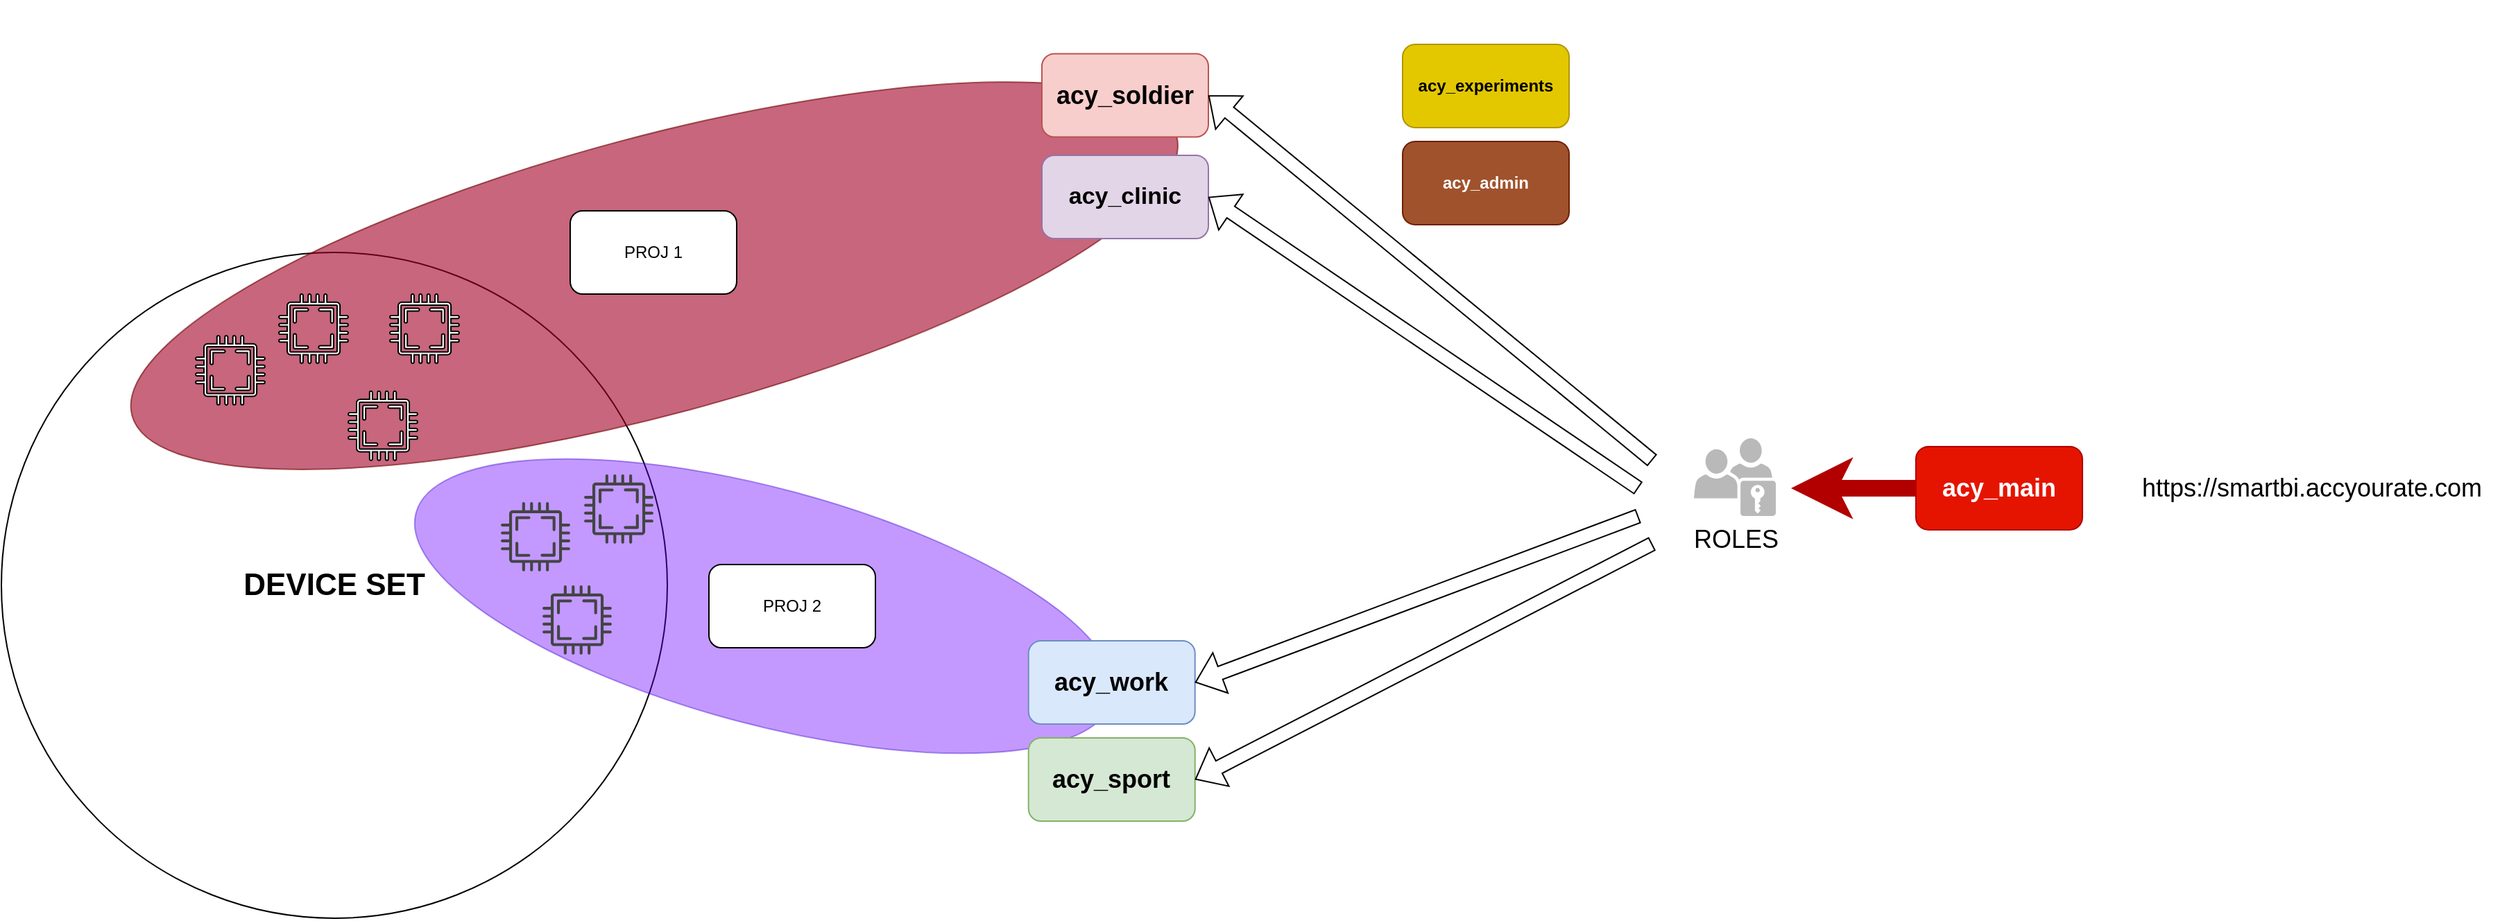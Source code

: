 <mxfile version="20.8.10" type="github">
  <diagram name="Pagina-1" id="U1nbY8wSfZqs5nlGonqW">
    <mxGraphModel dx="2901" dy="1148" grid="1" gridSize="10" guides="1" tooltips="1" connect="1" arrows="1" fold="1" page="1" pageScale="1" pageWidth="827" pageHeight="1169" math="0" shadow="0">
      <root>
        <mxCell id="0" />
        <mxCell id="1" parent="0" />
        <mxCell id="8ekp9atwejZzw8iufc5K-8" value="DEVICE SET" style="ellipse;whiteSpace=wrap;html=1;aspect=fixed;fontSize=22;fontStyle=1" vertex="1" parent="1">
          <mxGeometry x="-250" y="400" width="480" height="480" as="geometry" />
        </mxCell>
        <mxCell id="8ekp9atwejZzw8iufc5K-19" value="" style="ellipse;whiteSpace=wrap;html=1;fontSize=22;fillColor=#6a00ff;rotation=15;fontColor=#ffffff;strokeColor=#3700CC;opacity=40;" vertex="1" parent="1">
          <mxGeometry x="40" y="570" width="520" height="170" as="geometry" />
        </mxCell>
        <mxCell id="8ekp9atwejZzw8iufc5K-18" value="" style="ellipse;whiteSpace=wrap;html=1;rotation=-15;fillColor=#a20025;strokeColor=#6F0000;fontColor=#ffffff;opacity=60;" vertex="1" parent="1">
          <mxGeometry x="-169.1" y="316.78" width="779.46" height="200" as="geometry" />
        </mxCell>
        <mxCell id="8ekp9atwejZzw8iufc5K-1" value="acy_experiments" style="rounded=1;whiteSpace=wrap;html=1;fontStyle=1;fillColor=#e3c800;fontColor=#000000;strokeColor=#B09500;" vertex="1" parent="1">
          <mxGeometry x="760" y="250" width="120" height="60" as="geometry" />
        </mxCell>
        <mxCell id="8ekp9atwejZzw8iufc5K-2" value="acy_admin" style="rounded=1;whiteSpace=wrap;html=1;fontStyle=1;fillColor=#a0522d;fontColor=#ffffff;strokeColor=#6D1F00;" vertex="1" parent="1">
          <mxGeometry x="760" y="320" width="120" height="60" as="geometry" />
        </mxCell>
        <mxCell id="8ekp9atwejZzw8iufc5K-3" value="acy_sport" style="rounded=1;whiteSpace=wrap;html=1;fontStyle=1;fillColor=#d5e8d4;strokeColor=#82b366;fontSize=18;" vertex="1" parent="1">
          <mxGeometry x="490.36" y="750" width="120" height="60" as="geometry" />
        </mxCell>
        <mxCell id="8ekp9atwejZzw8iufc5K-4" value="acy_clinic" style="rounded=1;whiteSpace=wrap;html=1;fontStyle=1;fillColor=#e1d5e7;strokeColor=#9673a6;fontSize=17;" vertex="1" parent="1">
          <mxGeometry x="500" y="330" width="120" height="60" as="geometry" />
        </mxCell>
        <mxCell id="8ekp9atwejZzw8iufc5K-5" value="acy_soldier" style="rounded=1;whiteSpace=wrap;html=1;fontStyle=1;fillColor=#f8cecc;strokeColor=#b85450;fontSize=18;" vertex="1" parent="1">
          <mxGeometry x="500" y="256.78" width="120" height="60" as="geometry" />
        </mxCell>
        <mxCell id="8ekp9atwejZzw8iufc5K-6" value="acy_work" style="rounded=1;whiteSpace=wrap;html=1;fontStyle=1;fillColor=#dae8fc;strokeColor=#6c8ebf;fontSize=18;" vertex="1" parent="1">
          <mxGeometry x="490.36" y="680" width="120" height="60" as="geometry" />
        </mxCell>
        <mxCell id="8ekp9atwejZzw8iufc5K-9" value="" style="sketch=0;pointerEvents=1;shadow=0;dashed=0;html=1;aspect=fixed;labelPosition=center;verticalLabelPosition=bottom;verticalAlign=top;align=center;outlineConnect=0;shape=mxgraph.vvd.cpu;" vertex="1" parent="1">
          <mxGeometry x="-50" y="430" width="50" height="50" as="geometry" />
        </mxCell>
        <mxCell id="8ekp9atwejZzw8iufc5K-10" value="" style="sketch=0;pointerEvents=1;shadow=0;dashed=0;html=1;aspect=fixed;labelPosition=center;verticalLabelPosition=bottom;verticalAlign=top;align=center;outlineConnect=0;shape=mxgraph.vvd.cpu;" vertex="1" parent="1">
          <mxGeometry x="-110" y="460" width="50" height="50" as="geometry" />
        </mxCell>
        <mxCell id="8ekp9atwejZzw8iufc5K-11" value="" style="sketch=0;pointerEvents=1;shadow=0;dashed=0;html=1;aspect=fixed;labelPosition=center;verticalLabelPosition=bottom;verticalAlign=top;align=center;outlineConnect=0;shape=mxgraph.vvd.cpu;" vertex="1" parent="1">
          <mxGeometry x="30" y="430" width="50" height="50" as="geometry" />
        </mxCell>
        <mxCell id="8ekp9atwejZzw8iufc5K-12" value="" style="sketch=0;pointerEvents=1;shadow=0;dashed=0;html=1;aspect=fixed;labelPosition=center;verticalLabelPosition=bottom;verticalAlign=top;align=center;outlineConnect=0;shape=mxgraph.vvd.cpu;" vertex="1" parent="1">
          <mxGeometry y="500" width="50" height="50" as="geometry" />
        </mxCell>
        <mxCell id="8ekp9atwejZzw8iufc5K-13" value="" style="sketch=0;pointerEvents=1;shadow=0;dashed=0;html=1;strokeColor=none;fillColor=#434445;aspect=fixed;labelPosition=center;verticalLabelPosition=bottom;verticalAlign=top;align=center;outlineConnect=0;shape=mxgraph.vvd.cpu;" vertex="1" parent="1">
          <mxGeometry x="170" y="560" width="50" height="50" as="geometry" />
        </mxCell>
        <mxCell id="8ekp9atwejZzw8iufc5K-14" value="" style="sketch=0;pointerEvents=1;shadow=0;dashed=0;html=1;strokeColor=none;fillColor=#434445;aspect=fixed;labelPosition=center;verticalLabelPosition=bottom;verticalAlign=top;align=center;outlineConnect=0;shape=mxgraph.vvd.cpu;" vertex="1" parent="1">
          <mxGeometry x="140" y="640" width="50" height="50" as="geometry" />
        </mxCell>
        <mxCell id="8ekp9atwejZzw8iufc5K-15" value="" style="sketch=0;pointerEvents=1;shadow=0;dashed=0;html=1;strokeColor=none;fillColor=#434445;aspect=fixed;labelPosition=center;verticalLabelPosition=bottom;verticalAlign=top;align=center;outlineConnect=0;shape=mxgraph.vvd.cpu;" vertex="1" parent="1">
          <mxGeometry x="110" y="580" width="50" height="50" as="geometry" />
        </mxCell>
        <mxCell id="8ekp9atwejZzw8iufc5K-16" value="PROJ 1" style="rounded=1;whiteSpace=wrap;html=1;" vertex="1" parent="1">
          <mxGeometry x="160" y="370" width="120" height="60" as="geometry" />
        </mxCell>
        <mxCell id="8ekp9atwejZzw8iufc5K-17" value="PROJ 2" style="rounded=1;whiteSpace=wrap;html=1;" vertex="1" parent="1">
          <mxGeometry x="260" y="625" width="120" height="60" as="geometry" />
        </mxCell>
        <mxCell id="8ekp9atwejZzw8iufc5K-20" value="" style="shape=flexArrow;endArrow=classic;html=1;rounded=0;fontSize=18;entryX=1;entryY=0.5;entryDx=0;entryDy=0;" edge="1" parent="1" target="8ekp9atwejZzw8iufc5K-4">
          <mxGeometry width="50" height="50" relative="1" as="geometry">
            <mxPoint x="930" y="570" as="sourcePoint" />
            <mxPoint x="630" y="390" as="targetPoint" />
          </mxGeometry>
        </mxCell>
        <mxCell id="8ekp9atwejZzw8iufc5K-21" value="" style="shape=flexArrow;endArrow=classic;html=1;rounded=0;fontSize=18;entryX=1;entryY=0.5;entryDx=0;entryDy=0;" edge="1" parent="1" target="8ekp9atwejZzw8iufc5K-5">
          <mxGeometry width="50" height="50" relative="1" as="geometry">
            <mxPoint x="940" y="550" as="sourcePoint" />
            <mxPoint x="640" y="323.39" as="targetPoint" />
          </mxGeometry>
        </mxCell>
        <mxCell id="8ekp9atwejZzw8iufc5K-22" value="" style="shape=flexArrow;endArrow=classic;html=1;rounded=0;fontSize=18;entryX=1;entryY=0.5;entryDx=0;entryDy=0;" edge="1" parent="1" target="8ekp9atwejZzw8iufc5K-6">
          <mxGeometry width="50" height="50" relative="1" as="geometry">
            <mxPoint x="930" y="590" as="sourcePoint" />
            <mxPoint x="620" y="670" as="targetPoint" />
          </mxGeometry>
        </mxCell>
        <mxCell id="8ekp9atwejZzw8iufc5K-23" value="" style="shape=flexArrow;endArrow=classic;html=1;rounded=0;fontSize=18;entryX=1;entryY=0.5;entryDx=0;entryDy=0;" edge="1" parent="1" target="8ekp9atwejZzw8iufc5K-3">
          <mxGeometry width="50" height="50" relative="1" as="geometry">
            <mxPoint x="940" y="610" as="sourcePoint" />
            <mxPoint x="630" y="770" as="targetPoint" />
          </mxGeometry>
        </mxCell>
        <mxCell id="8ekp9atwejZzw8iufc5K-24" value="https://smartbi.accyourate.com" style="text;html=1;align=center;verticalAlign=middle;resizable=0;points=[];autosize=1;strokeColor=none;fillColor=none;fontSize=18;" vertex="1" parent="1">
          <mxGeometry x="1280" y="550" width="270" height="40" as="geometry" />
        </mxCell>
        <mxCell id="8ekp9atwejZzw8iufc5K-26" style="edgeStyle=orthogonalEdgeStyle;rounded=0;orthogonalLoop=1;jettySize=auto;html=1;fontSize=18;strokeWidth=12;fillColor=#e51400;strokeColor=#B20000;" edge="1" parent="1" source="8ekp9atwejZzw8iufc5K-7">
          <mxGeometry relative="1" as="geometry">
            <mxPoint x="1040" y="570" as="targetPoint" />
          </mxGeometry>
        </mxCell>
        <mxCell id="8ekp9atwejZzw8iufc5K-7" value="acy_main" style="rounded=1;whiteSpace=wrap;html=1;fontStyle=1;fontSize=18;fillColor=#e51400;fontColor=#ffffff;strokeColor=#B20000;" vertex="1" parent="1">
          <mxGeometry x="1130" y="540" width="120" height="60" as="geometry" />
        </mxCell>
        <mxCell id="8ekp9atwejZzw8iufc5K-25" value="ROLES" style="sketch=0;pointerEvents=1;shadow=0;dashed=0;html=1;strokeColor=none;fillColor=#505050;labelPosition=center;verticalLabelPosition=bottom;verticalAlign=top;outlineConnect=0;align=center;shape=mxgraph.office.users.role_group;fontSize=18;opacity=40;" vertex="1" parent="1">
          <mxGeometry x="970" y="534" width="59" height="56" as="geometry" />
        </mxCell>
      </root>
    </mxGraphModel>
  </diagram>
</mxfile>

